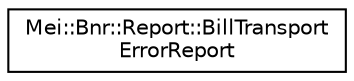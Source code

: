 digraph "Graphical Class Hierarchy"
{
  edge [fontname="Helvetica",fontsize="10",labelfontname="Helvetica",labelfontsize="10"];
  node [fontname="Helvetica",fontsize="10",shape=record];
  rankdir="LR";
  Node1 [label="Mei::Bnr::Report::BillTransport\lErrorReport",height=0.2,width=0.4,color="black", fillcolor="white", style="filled",URL="$a00142.html",tooltip="This report is filled for every failure (hardware or jam) ocurred when bills are being processed in t..."];
}
